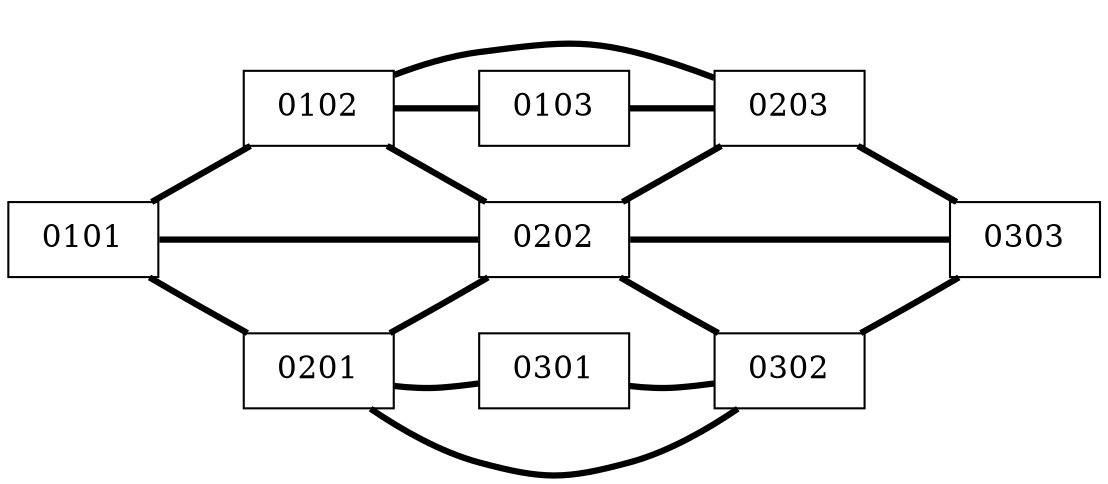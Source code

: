 graph{rankdir=LR;overlap = voronoi;



 subgraph{


"0101" [shape=box,style=filled,fillcolor=white,color=black,width=1.000000,fontsize=15];
"0103" [shape=box,style=filled,fillcolor=white,color=black,width=1.000000,fontsize=15];
"0102" [shape=box,style=filled,fillcolor=white,color=black,width=1.000000,fontsize=15];
"0202" [shape=box,style=filled,fillcolor=white,color=black,width=1.000000,fontsize=15];
"0203" [shape=box,style=filled,fillcolor=white,color=black,width=1.000000,fontsize=15];
"0201" [shape=box,style=filled,fillcolor=white,color=black,width=1.000000,fontsize=15];
"0303" [shape=box,style=filled,fillcolor=white,color=black,width=1.000000,fontsize=15];
"0302" [shape=box,style=filled,fillcolor=white,color=black,width=1.000000,fontsize=15];
"0301" [shape=box,style=filled,fillcolor=white,color=black,width=1.000000,fontsize=15];
"0101"--"0102" [id="01010102", penwidth="3",fontsize=15,len=2,label=" "];
 "0101"--"0201" [penwidth="3",fontsize=15,len=2,label=" "];
 "0101"--"0202" [penwidth="3",fontsize=15,len=2,label=" "];
 "0102"--"0103" [penwidth="3",fontsize=15,len=2,label=" "];
 "0102"--"0202" [penwidth="3",fontsize=15,len=2,label=" "];
 "0102"--"0203" [penwidth="3",fontsize=15,len=2,label=" "];
 "0103"--"0203" [penwidth="3",fontsize=15,len=2,label=" "];
 "0201"--"0202" [penwidth="3",fontsize=15,len=2,label=" "];
 "0201"--"0301" [penwidth="3",fontsize=15,len=2,label=" "];
 "0201"--"0302" [penwidth="3",fontsize=15,len=2,label=" "];
 "0202"--"0203" [penwidth="3",fontsize=15,len=2,label=" "];
 "0202"--"0302" [penwidth="3",fontsize=15,len=2,label=" "];
 "0202"--"0303" [penwidth="3",fontsize=15,len=2,label=" "];
 "0203"--"0303" [penwidth="3",fontsize=15,len=2,label=" "];
 "0301"--"0302" [penwidth="3",fontsize=15,len=2,label=" "];
 "0302"--"0303" [penwidth="3",fontsize=15,len=2,label=" "];
 }
subgraph{
 edge[color=chartreuse,weight=0];
}

}